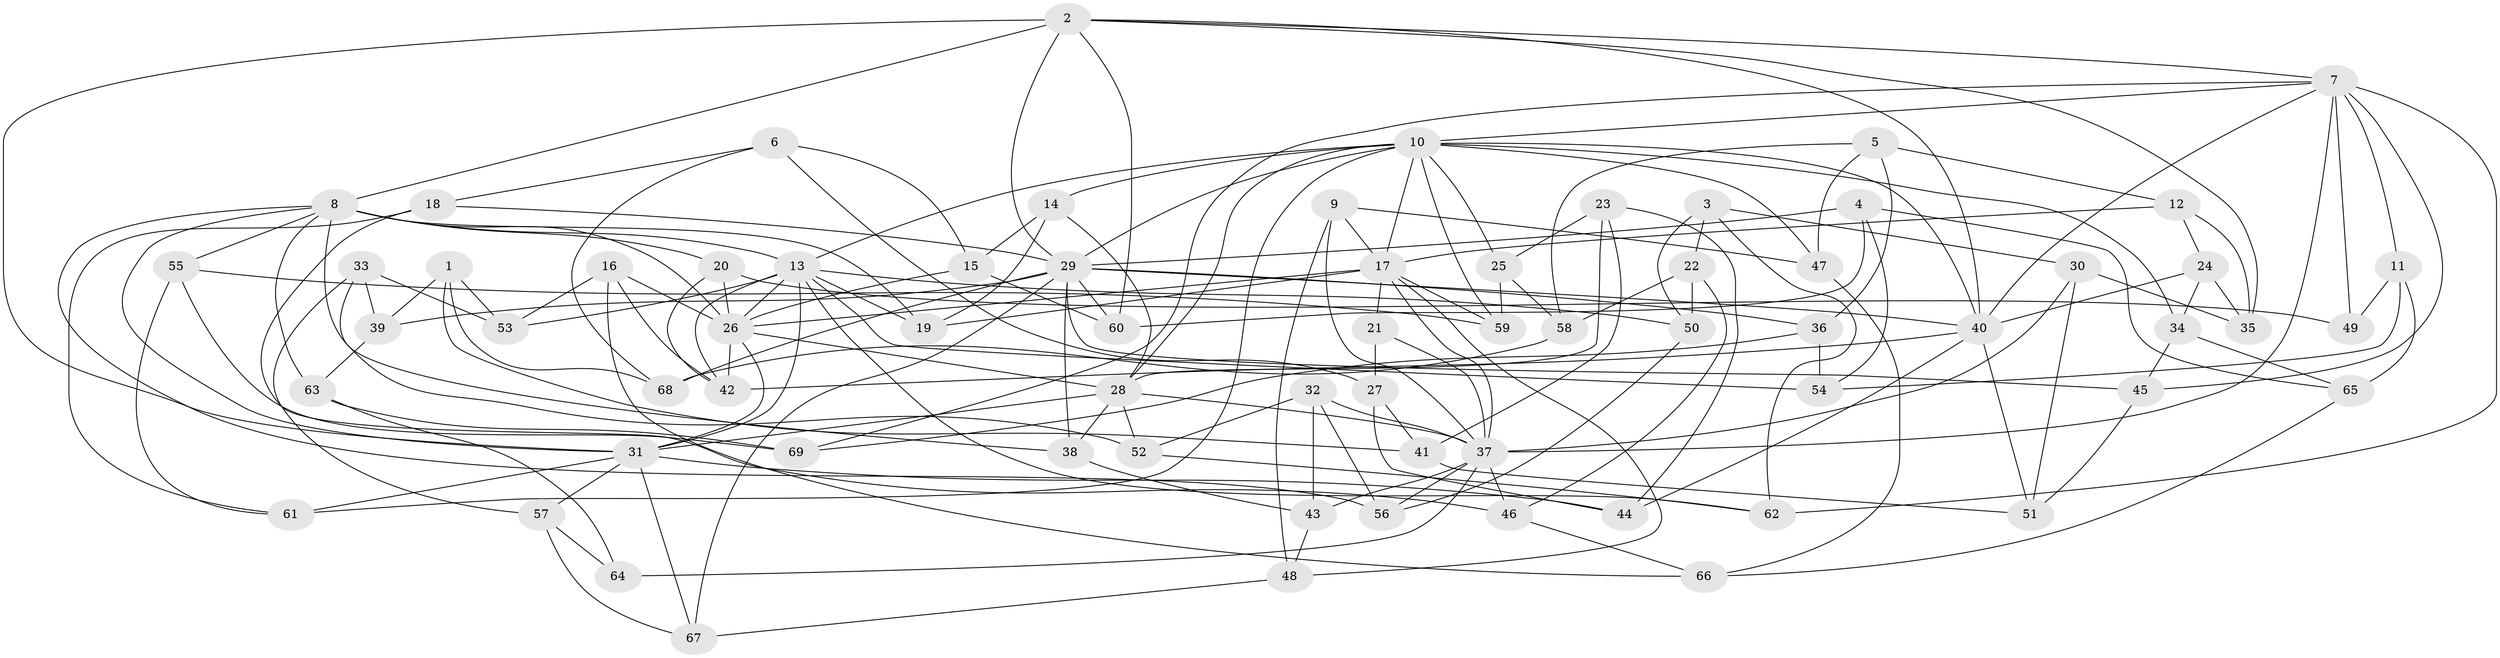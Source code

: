 // original degree distribution, {4: 1.0}
// Generated by graph-tools (version 1.1) at 2025/53/03/04/25 22:53:37]
// undirected, 69 vertices, 170 edges
graph export_dot {
  node [color=gray90,style=filled];
  1;
  2;
  3;
  4;
  5;
  6;
  7;
  8;
  9;
  10;
  11;
  12;
  13;
  14;
  15;
  16;
  17;
  18;
  19;
  20;
  21;
  22;
  23;
  24;
  25;
  26;
  27;
  28;
  29;
  30;
  31;
  32;
  33;
  34;
  35;
  36;
  37;
  38;
  39;
  40;
  41;
  42;
  43;
  44;
  45;
  46;
  47;
  48;
  49;
  50;
  51;
  52;
  53;
  54;
  55;
  56;
  57;
  58;
  59;
  60;
  61;
  62;
  63;
  64;
  65;
  66;
  67;
  68;
  69;
  1 -- 39 [weight=1.0];
  1 -- 41 [weight=1.0];
  1 -- 53 [weight=1.0];
  1 -- 68 [weight=1.0];
  2 -- 7 [weight=1.0];
  2 -- 8 [weight=1.0];
  2 -- 29 [weight=1.0];
  2 -- 31 [weight=2.0];
  2 -- 35 [weight=1.0];
  2 -- 40 [weight=1.0];
  2 -- 60 [weight=1.0];
  3 -- 22 [weight=1.0];
  3 -- 30 [weight=1.0];
  3 -- 50 [weight=1.0];
  3 -- 62 [weight=1.0];
  4 -- 29 [weight=1.0];
  4 -- 54 [weight=1.0];
  4 -- 60 [weight=1.0];
  4 -- 65 [weight=1.0];
  5 -- 12 [weight=1.0];
  5 -- 36 [weight=1.0];
  5 -- 47 [weight=1.0];
  5 -- 58 [weight=1.0];
  6 -- 15 [weight=1.0];
  6 -- 18 [weight=1.0];
  6 -- 27 [weight=1.0];
  6 -- 68 [weight=1.0];
  7 -- 10 [weight=1.0];
  7 -- 11 [weight=1.0];
  7 -- 37 [weight=1.0];
  7 -- 40 [weight=1.0];
  7 -- 45 [weight=1.0];
  7 -- 49 [weight=2.0];
  7 -- 62 [weight=1.0];
  7 -- 69 [weight=1.0];
  8 -- 13 [weight=1.0];
  8 -- 19 [weight=1.0];
  8 -- 20 [weight=1.0];
  8 -- 26 [weight=1.0];
  8 -- 31 [weight=1.0];
  8 -- 52 [weight=1.0];
  8 -- 55 [weight=1.0];
  8 -- 56 [weight=1.0];
  8 -- 63 [weight=1.0];
  9 -- 17 [weight=1.0];
  9 -- 37 [weight=1.0];
  9 -- 47 [weight=1.0];
  9 -- 48 [weight=1.0];
  10 -- 13 [weight=1.0];
  10 -- 14 [weight=1.0];
  10 -- 17 [weight=1.0];
  10 -- 25 [weight=1.0];
  10 -- 28 [weight=1.0];
  10 -- 29 [weight=1.0];
  10 -- 34 [weight=1.0];
  10 -- 40 [weight=1.0];
  10 -- 47 [weight=1.0];
  10 -- 59 [weight=1.0];
  10 -- 61 [weight=1.0];
  11 -- 49 [weight=1.0];
  11 -- 54 [weight=1.0];
  11 -- 65 [weight=1.0];
  12 -- 17 [weight=1.0];
  12 -- 24 [weight=1.0];
  12 -- 35 [weight=1.0];
  13 -- 19 [weight=1.0];
  13 -- 26 [weight=2.0];
  13 -- 31 [weight=1.0];
  13 -- 42 [weight=2.0];
  13 -- 50 [weight=1.0];
  13 -- 53 [weight=1.0];
  13 -- 54 [weight=1.0];
  13 -- 62 [weight=1.0];
  14 -- 15 [weight=1.0];
  14 -- 19 [weight=1.0];
  14 -- 28 [weight=1.0];
  15 -- 26 [weight=1.0];
  15 -- 60 [weight=1.0];
  16 -- 26 [weight=1.0];
  16 -- 42 [weight=1.0];
  16 -- 53 [weight=1.0];
  16 -- 66 [weight=1.0];
  17 -- 19 [weight=1.0];
  17 -- 21 [weight=2.0];
  17 -- 26 [weight=1.0];
  17 -- 37 [weight=1.0];
  17 -- 48 [weight=1.0];
  17 -- 59 [weight=1.0];
  18 -- 29 [weight=1.0];
  18 -- 46 [weight=1.0];
  18 -- 61 [weight=1.0];
  20 -- 26 [weight=1.0];
  20 -- 42 [weight=1.0];
  20 -- 49 [weight=1.0];
  21 -- 27 [weight=1.0];
  21 -- 37 [weight=1.0];
  22 -- 46 [weight=1.0];
  22 -- 50 [weight=1.0];
  22 -- 58 [weight=1.0];
  23 -- 25 [weight=1.0];
  23 -- 28 [weight=1.0];
  23 -- 41 [weight=1.0];
  23 -- 44 [weight=1.0];
  24 -- 34 [weight=1.0];
  24 -- 35 [weight=1.0];
  24 -- 40 [weight=1.0];
  25 -- 58 [weight=1.0];
  25 -- 59 [weight=1.0];
  26 -- 28 [weight=1.0];
  26 -- 31 [weight=1.0];
  26 -- 42 [weight=1.0];
  27 -- 41 [weight=1.0];
  27 -- 44 [weight=1.0];
  28 -- 31 [weight=3.0];
  28 -- 37 [weight=1.0];
  28 -- 38 [weight=1.0];
  28 -- 52 [weight=1.0];
  29 -- 36 [weight=1.0];
  29 -- 38 [weight=1.0];
  29 -- 39 [weight=1.0];
  29 -- 40 [weight=1.0];
  29 -- 45 [weight=1.0];
  29 -- 60 [weight=1.0];
  29 -- 67 [weight=1.0];
  29 -- 68 [weight=1.0];
  30 -- 35 [weight=1.0];
  30 -- 37 [weight=1.0];
  30 -- 51 [weight=1.0];
  31 -- 44 [weight=1.0];
  31 -- 57 [weight=1.0];
  31 -- 61 [weight=1.0];
  31 -- 67 [weight=1.0];
  32 -- 37 [weight=1.0];
  32 -- 43 [weight=1.0];
  32 -- 52 [weight=1.0];
  32 -- 56 [weight=1.0];
  33 -- 38 [weight=1.0];
  33 -- 39 [weight=1.0];
  33 -- 53 [weight=1.0];
  33 -- 57 [weight=1.0];
  34 -- 45 [weight=1.0];
  34 -- 65 [weight=1.0];
  36 -- 54 [weight=1.0];
  36 -- 69 [weight=1.0];
  37 -- 43 [weight=1.0];
  37 -- 46 [weight=1.0];
  37 -- 56 [weight=1.0];
  37 -- 64 [weight=2.0];
  38 -- 43 [weight=1.0];
  39 -- 63 [weight=1.0];
  40 -- 42 [weight=3.0];
  40 -- 44 [weight=1.0];
  40 -- 51 [weight=1.0];
  41 -- 51 [weight=1.0];
  43 -- 48 [weight=1.0];
  45 -- 51 [weight=1.0];
  46 -- 66 [weight=1.0];
  47 -- 66 [weight=1.0];
  48 -- 67 [weight=1.0];
  50 -- 56 [weight=1.0];
  52 -- 62 [weight=1.0];
  55 -- 59 [weight=1.0];
  55 -- 61 [weight=1.0];
  55 -- 69 [weight=1.0];
  57 -- 64 [weight=1.0];
  57 -- 67 [weight=1.0];
  58 -- 68 [weight=1.0];
  63 -- 64 [weight=1.0];
  63 -- 69 [weight=1.0];
  65 -- 66 [weight=1.0];
}
